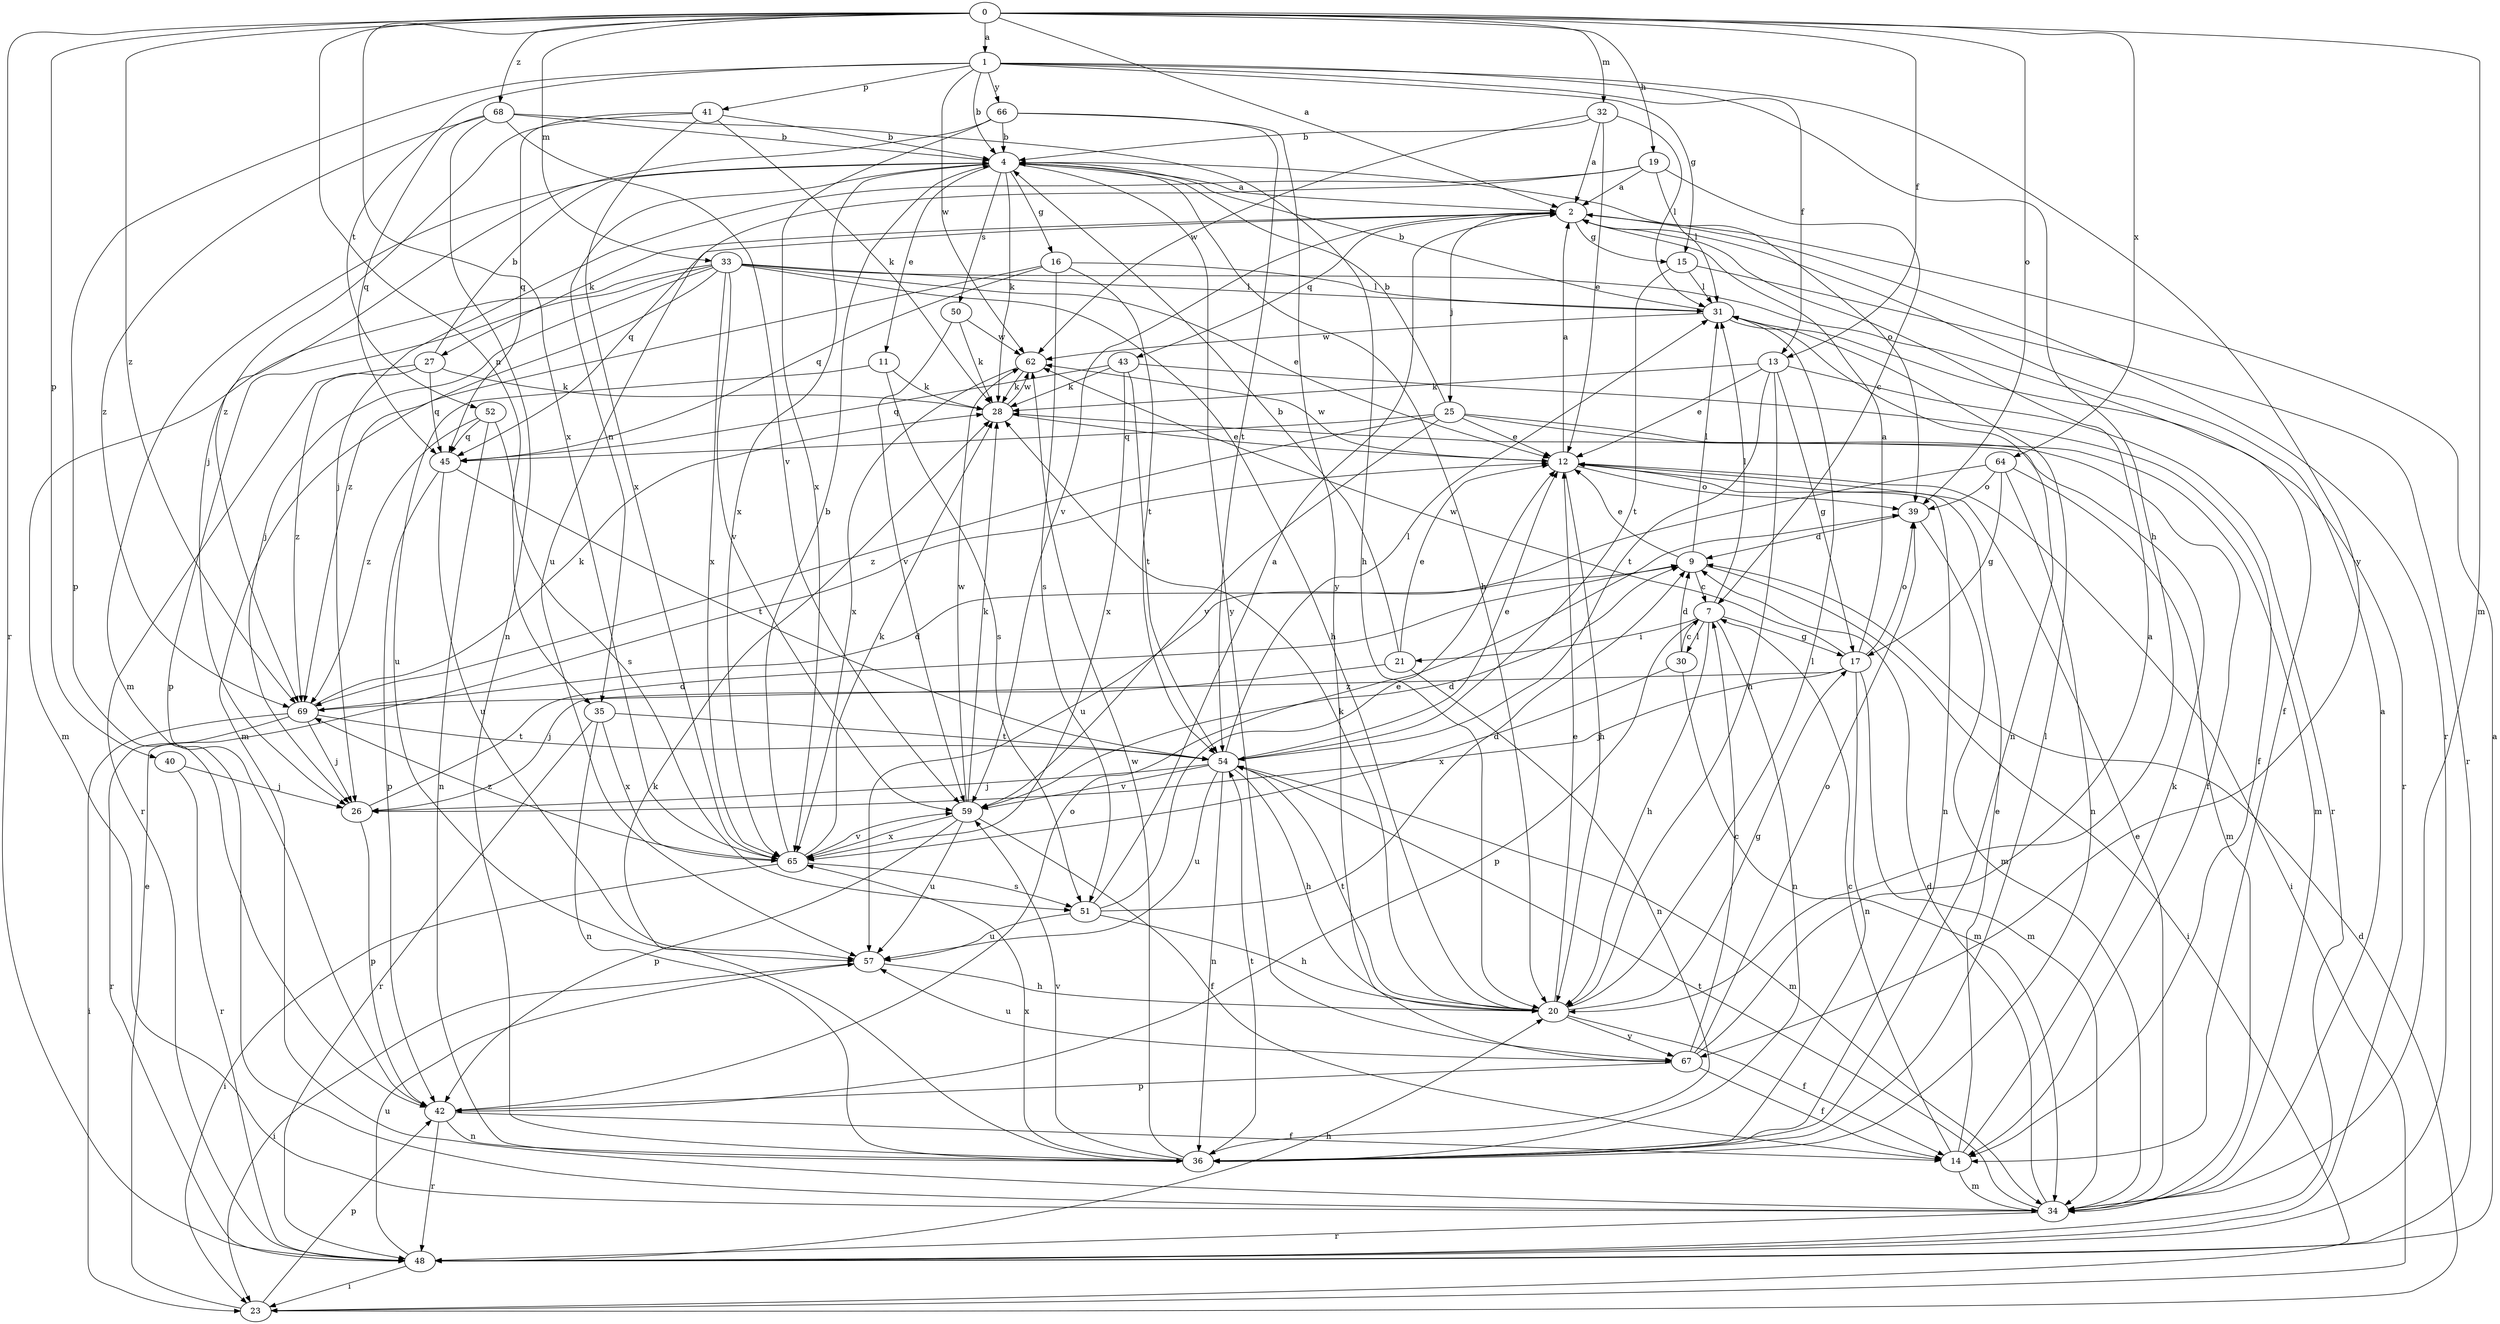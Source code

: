 strict digraph  {
0;
1;
2;
4;
7;
9;
11;
12;
13;
14;
15;
16;
17;
19;
20;
21;
23;
25;
26;
27;
28;
30;
31;
32;
33;
34;
35;
36;
39;
40;
41;
42;
43;
45;
48;
50;
51;
52;
54;
57;
59;
62;
64;
65;
66;
67;
68;
69;
0 -> 1  [label=a];
0 -> 2  [label=a];
0 -> 13  [label=f];
0 -> 19  [label=h];
0 -> 32  [label=m];
0 -> 33  [label=m];
0 -> 34  [label=m];
0 -> 35  [label=n];
0 -> 39  [label=o];
0 -> 40  [label=p];
0 -> 48  [label=r];
0 -> 64  [label=x];
0 -> 65  [label=x];
0 -> 68  [label=z];
0 -> 69  [label=z];
1 -> 4  [label=b];
1 -> 13  [label=f];
1 -> 15  [label=g];
1 -> 20  [label=h];
1 -> 41  [label=p];
1 -> 42  [label=p];
1 -> 52  [label=t];
1 -> 62  [label=w];
1 -> 66  [label=y];
1 -> 67  [label=y];
2 -> 15  [label=g];
2 -> 25  [label=j];
2 -> 27  [label=k];
2 -> 43  [label=q];
2 -> 45  [label=q];
2 -> 48  [label=r];
2 -> 59  [label=v];
4 -> 2  [label=a];
4 -> 11  [label=e];
4 -> 16  [label=g];
4 -> 20  [label=h];
4 -> 28  [label=k];
4 -> 34  [label=m];
4 -> 35  [label=n];
4 -> 39  [label=o];
4 -> 50  [label=s];
4 -> 65  [label=x];
4 -> 67  [label=y];
7 -> 17  [label=g];
7 -> 20  [label=h];
7 -> 21  [label=i];
7 -> 30  [label=l];
7 -> 31  [label=l];
7 -> 36  [label=n];
7 -> 42  [label=p];
9 -> 7  [label=c];
9 -> 12  [label=e];
9 -> 23  [label=i];
9 -> 31  [label=l];
11 -> 28  [label=k];
11 -> 51  [label=s];
11 -> 57  [label=u];
12 -> 2  [label=a];
12 -> 20  [label=h];
12 -> 23  [label=i];
12 -> 36  [label=n];
12 -> 39  [label=o];
12 -> 62  [label=w];
13 -> 12  [label=e];
13 -> 17  [label=g];
13 -> 20  [label=h];
13 -> 28  [label=k];
13 -> 48  [label=r];
13 -> 54  [label=t];
14 -> 7  [label=c];
14 -> 12  [label=e];
14 -> 28  [label=k];
14 -> 34  [label=m];
15 -> 31  [label=l];
15 -> 48  [label=r];
15 -> 54  [label=t];
16 -> 31  [label=l];
16 -> 34  [label=m];
16 -> 45  [label=q];
16 -> 51  [label=s];
16 -> 54  [label=t];
17 -> 2  [label=a];
17 -> 26  [label=j];
17 -> 34  [label=m];
17 -> 36  [label=n];
17 -> 39  [label=o];
17 -> 62  [label=w];
17 -> 69  [label=z];
19 -> 2  [label=a];
19 -> 7  [label=c];
19 -> 26  [label=j];
19 -> 31  [label=l];
19 -> 57  [label=u];
20 -> 12  [label=e];
20 -> 14  [label=f];
20 -> 17  [label=g];
20 -> 28  [label=k];
20 -> 31  [label=l];
20 -> 54  [label=t];
20 -> 67  [label=y];
21 -> 4  [label=b];
21 -> 12  [label=e];
21 -> 26  [label=j];
21 -> 36  [label=n];
23 -> 9  [label=d];
23 -> 12  [label=e];
23 -> 42  [label=p];
25 -> 4  [label=b];
25 -> 12  [label=e];
25 -> 14  [label=f];
25 -> 34  [label=m];
25 -> 45  [label=q];
25 -> 59  [label=v];
25 -> 69  [label=z];
26 -> 9  [label=d];
26 -> 42  [label=p];
27 -> 4  [label=b];
27 -> 28  [label=k];
27 -> 45  [label=q];
27 -> 48  [label=r];
27 -> 69  [label=z];
28 -> 12  [label=e];
28 -> 62  [label=w];
30 -> 7  [label=c];
30 -> 9  [label=d];
30 -> 34  [label=m];
30 -> 65  [label=x];
31 -> 4  [label=b];
31 -> 36  [label=n];
31 -> 48  [label=r];
31 -> 62  [label=w];
32 -> 2  [label=a];
32 -> 4  [label=b];
32 -> 12  [label=e];
32 -> 31  [label=l];
32 -> 62  [label=w];
33 -> 12  [label=e];
33 -> 14  [label=f];
33 -> 20  [label=h];
33 -> 26  [label=j];
33 -> 31  [label=l];
33 -> 34  [label=m];
33 -> 42  [label=p];
33 -> 59  [label=v];
33 -> 65  [label=x];
33 -> 69  [label=z];
34 -> 2  [label=a];
34 -> 9  [label=d];
34 -> 12  [label=e];
34 -> 48  [label=r];
34 -> 54  [label=t];
35 -> 36  [label=n];
35 -> 48  [label=r];
35 -> 54  [label=t];
35 -> 65  [label=x];
36 -> 28  [label=k];
36 -> 31  [label=l];
36 -> 54  [label=t];
36 -> 59  [label=v];
36 -> 62  [label=w];
36 -> 65  [label=x];
39 -> 9  [label=d];
39 -> 34  [label=m];
40 -> 26  [label=j];
40 -> 48  [label=r];
41 -> 4  [label=b];
41 -> 28  [label=k];
41 -> 45  [label=q];
41 -> 65  [label=x];
41 -> 69  [label=z];
42 -> 14  [label=f];
42 -> 36  [label=n];
42 -> 39  [label=o];
42 -> 48  [label=r];
43 -> 14  [label=f];
43 -> 28  [label=k];
43 -> 45  [label=q];
43 -> 54  [label=t];
43 -> 65  [label=x];
45 -> 42  [label=p];
45 -> 54  [label=t];
45 -> 57  [label=u];
48 -> 2  [label=a];
48 -> 20  [label=h];
48 -> 23  [label=i];
48 -> 57  [label=u];
50 -> 28  [label=k];
50 -> 59  [label=v];
50 -> 62  [label=w];
51 -> 2  [label=a];
51 -> 9  [label=d];
51 -> 12  [label=e];
51 -> 20  [label=h];
51 -> 57  [label=u];
52 -> 36  [label=n];
52 -> 45  [label=q];
52 -> 51  [label=s];
52 -> 69  [label=z];
54 -> 12  [label=e];
54 -> 20  [label=h];
54 -> 26  [label=j];
54 -> 31  [label=l];
54 -> 34  [label=m];
54 -> 36  [label=n];
54 -> 57  [label=u];
54 -> 59  [label=v];
57 -> 20  [label=h];
57 -> 23  [label=i];
59 -> 9  [label=d];
59 -> 14  [label=f];
59 -> 28  [label=k];
59 -> 42  [label=p];
59 -> 57  [label=u];
59 -> 62  [label=w];
59 -> 65  [label=x];
62 -> 28  [label=k];
62 -> 65  [label=x];
64 -> 17  [label=g];
64 -> 34  [label=m];
64 -> 36  [label=n];
64 -> 39  [label=o];
64 -> 57  [label=u];
65 -> 4  [label=b];
65 -> 23  [label=i];
65 -> 28  [label=k];
65 -> 51  [label=s];
65 -> 59  [label=v];
65 -> 69  [label=z];
66 -> 4  [label=b];
66 -> 26  [label=j];
66 -> 54  [label=t];
66 -> 65  [label=x];
66 -> 67  [label=y];
67 -> 2  [label=a];
67 -> 7  [label=c];
67 -> 14  [label=f];
67 -> 39  [label=o];
67 -> 42  [label=p];
67 -> 57  [label=u];
68 -> 4  [label=b];
68 -> 20  [label=h];
68 -> 36  [label=n];
68 -> 45  [label=q];
68 -> 59  [label=v];
68 -> 69  [label=z];
69 -> 9  [label=d];
69 -> 23  [label=i];
69 -> 26  [label=j];
69 -> 28  [label=k];
69 -> 48  [label=r];
69 -> 54  [label=t];
}
